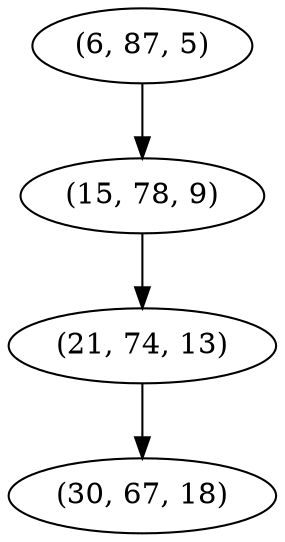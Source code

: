 digraph tree {
    "(6, 87, 5)";
    "(15, 78, 9)";
    "(21, 74, 13)";
    "(30, 67, 18)";
    "(6, 87, 5)" -> "(15, 78, 9)";
    "(15, 78, 9)" -> "(21, 74, 13)";
    "(21, 74, 13)" -> "(30, 67, 18)";
}
